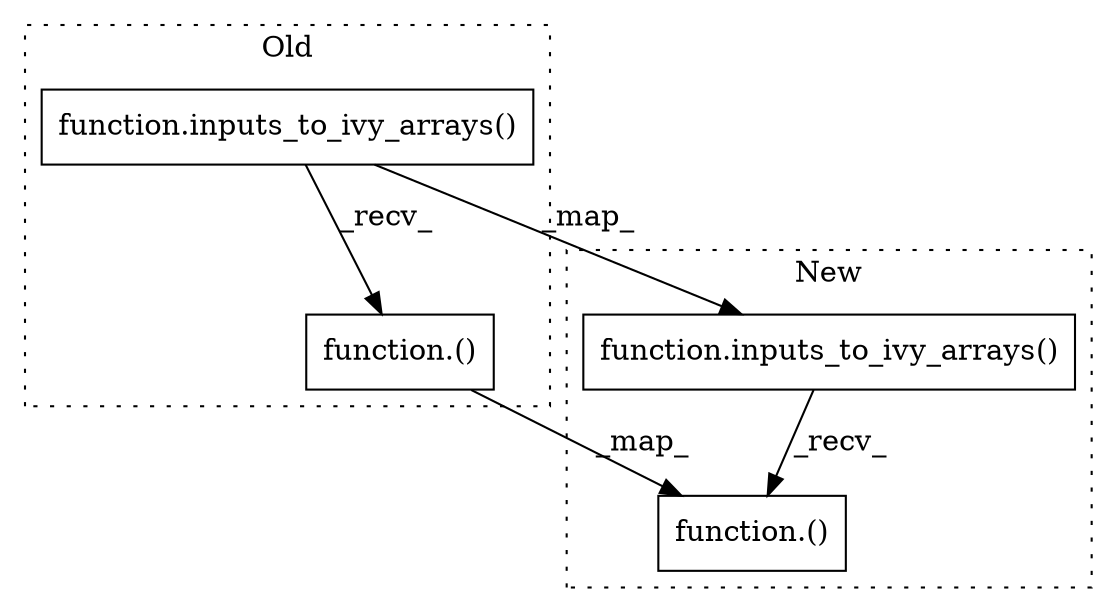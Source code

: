 digraph G {
subgraph cluster0 {
1 [label="function.inputs_to_ivy_arrays()" a="75" s="2198,2222" l="21,1" shape="box"];
4 [label="function.()" a="75" s="2198,2245" l="26,14" shape="box"];
label = "Old";
style="dotted";
}
subgraph cluster1 {
2 [label="function.inputs_to_ivy_arrays()" a="75" s="1127,1151" l="21,1" shape="box"];
3 [label="function.()" a="75" s="1127,1162" l="26,1" shape="box"];
label = "New";
style="dotted";
}
1 -> 4 [label="_recv_"];
1 -> 2 [label="_map_"];
2 -> 3 [label="_recv_"];
4 -> 3 [label="_map_"];
}